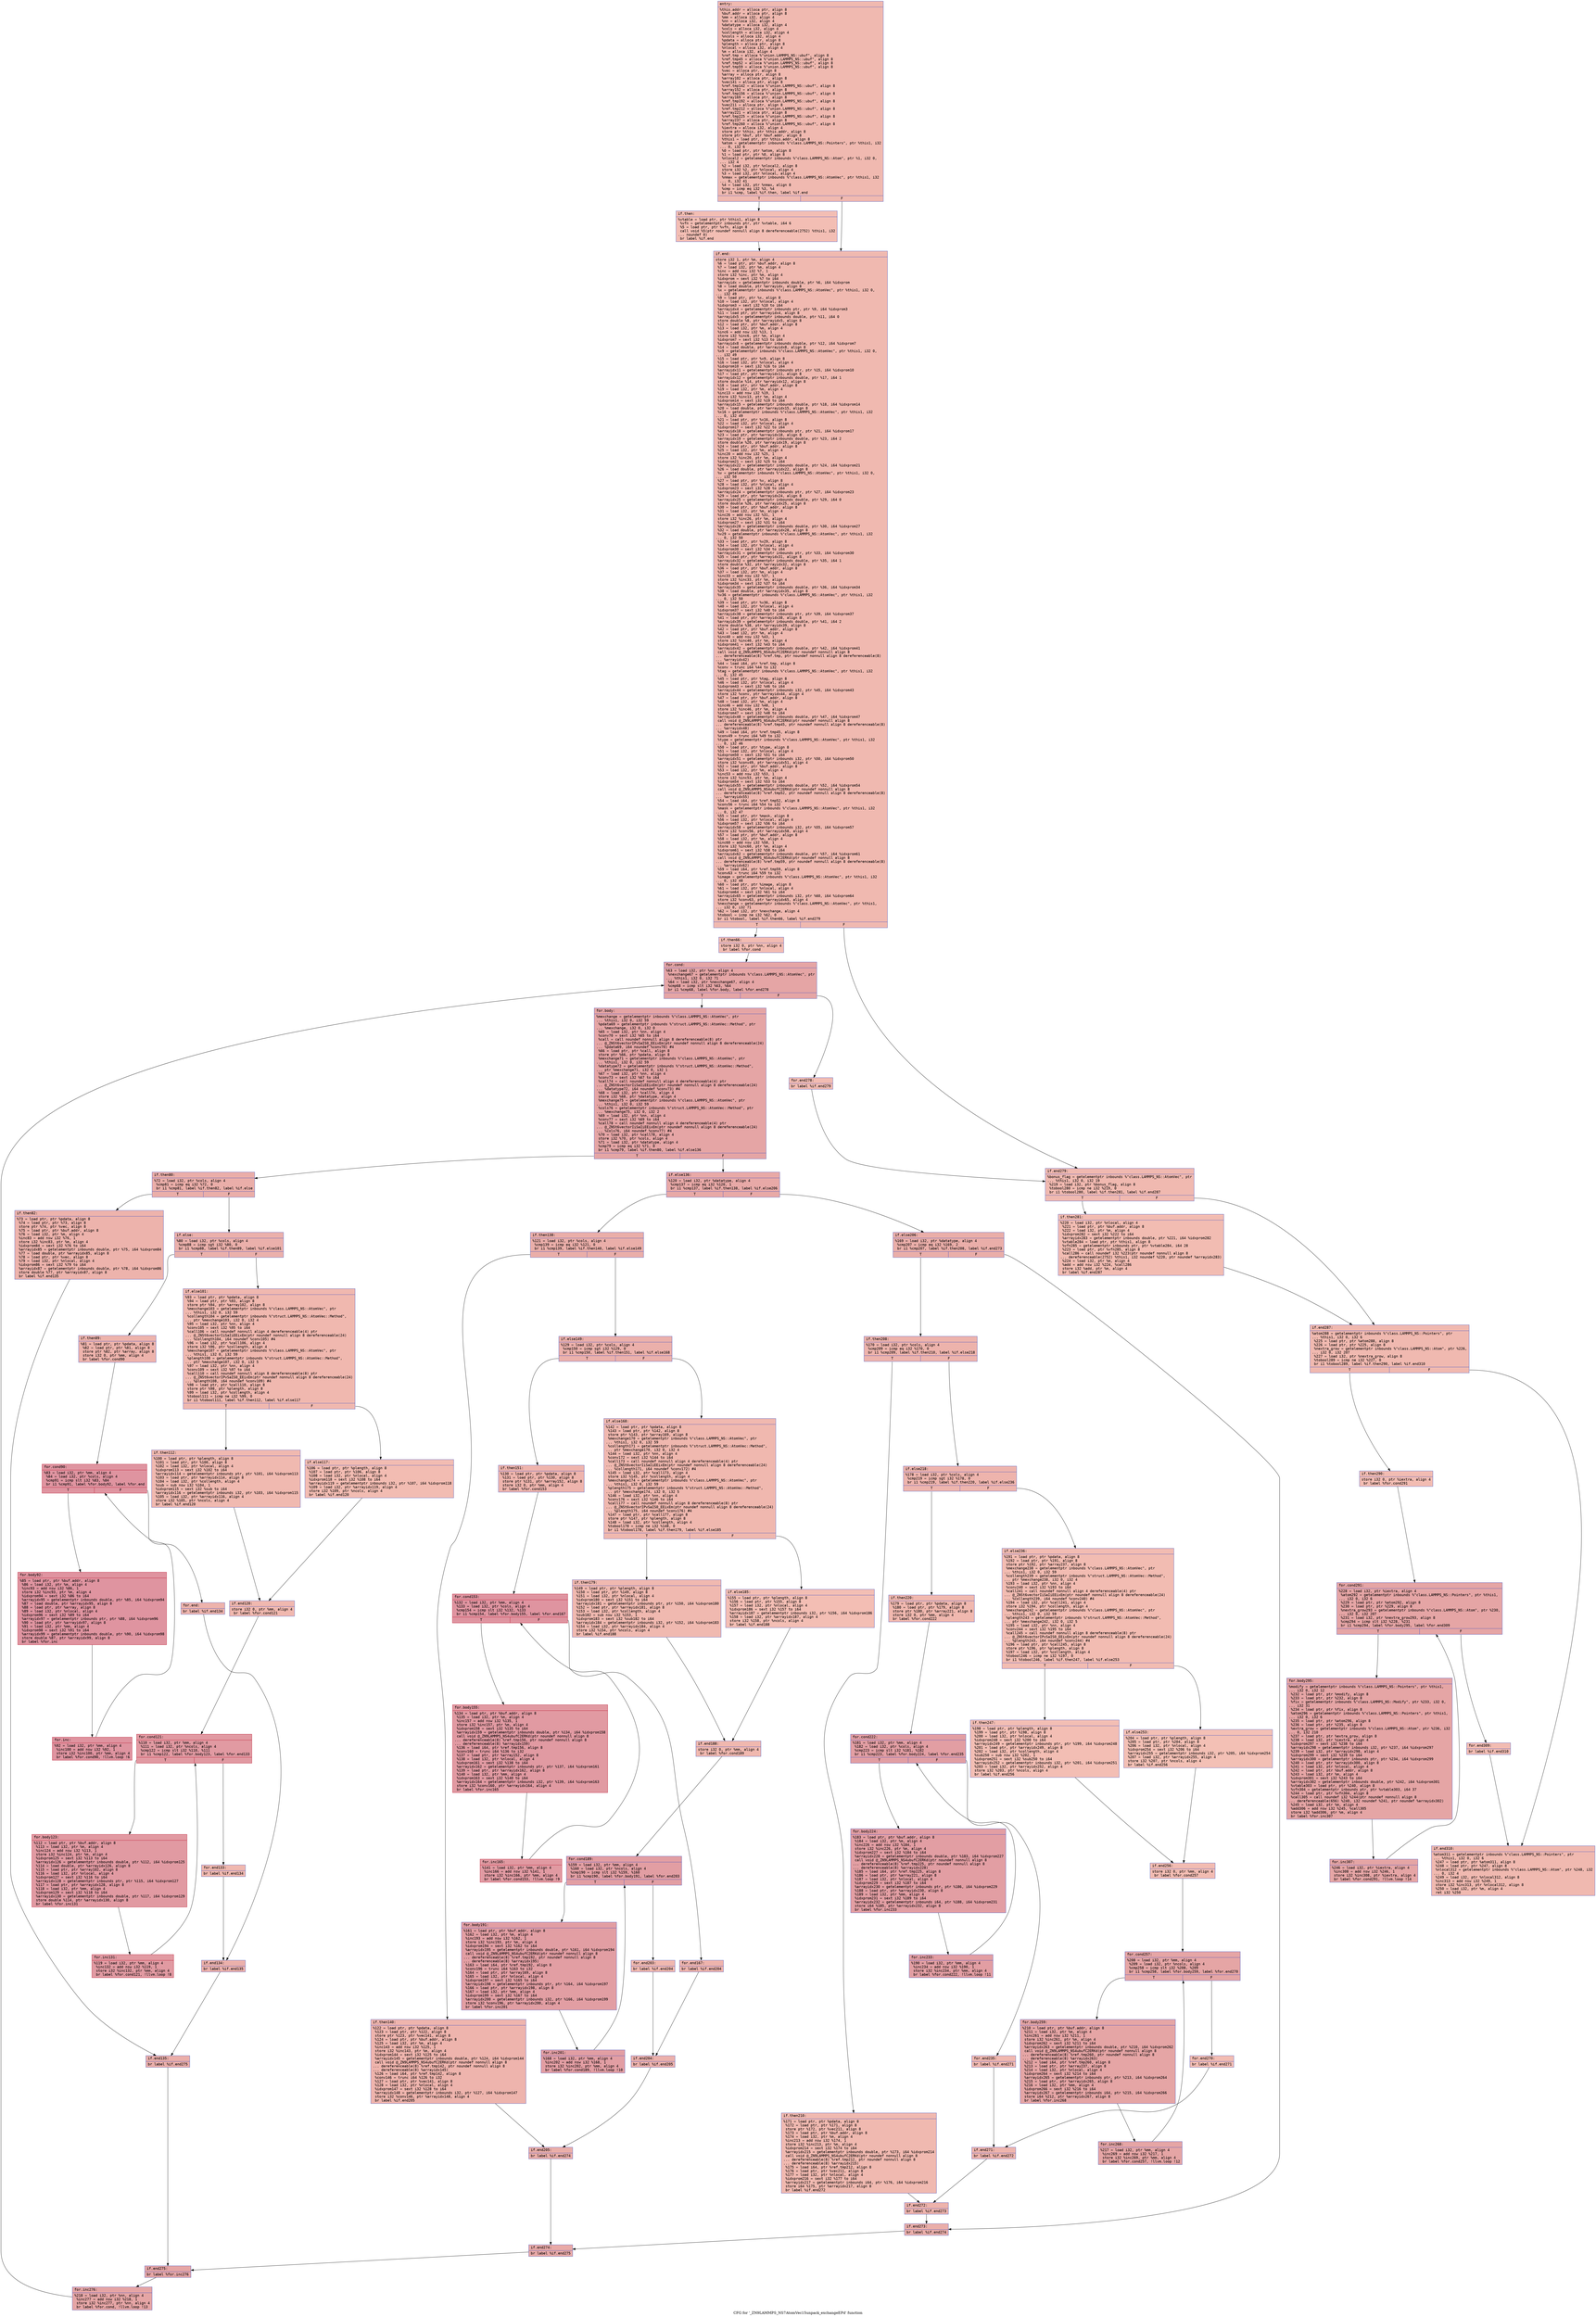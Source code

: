 digraph "CFG for '_ZN9LAMMPS_NS7AtomVec15unpack_exchangeEPd' function" {
	label="CFG for '_ZN9LAMMPS_NS7AtomVec15unpack_exchangeEPd' function";

	Node0x56285aa7c490 [shape=record,color="#3d50c3ff", style=filled, fillcolor="#de614d70" fontname="Courier",label="{entry:\l|  %this.addr = alloca ptr, align 8\l  %buf.addr = alloca ptr, align 8\l  %mm = alloca i32, align 4\l  %nn = alloca i32, align 4\l  %datatype = alloca i32, align 4\l  %cols = alloca i32, align 4\l  %collength = alloca i32, align 4\l  %ncols = alloca i32, align 4\l  %pdata = alloca ptr, align 8\l  %plength = alloca ptr, align 8\l  %nlocal = alloca i32, align 4\l  %m = alloca i32, align 4\l  %ref.tmp = alloca %\"union.LAMMPS_NS::ubuf\", align 8\l  %ref.tmp45 = alloca %\"union.LAMMPS_NS::ubuf\", align 8\l  %ref.tmp52 = alloca %\"union.LAMMPS_NS::ubuf\", align 8\l  %ref.tmp59 = alloca %\"union.LAMMPS_NS::ubuf\", align 8\l  %vec = alloca ptr, align 8\l  %array = alloca ptr, align 8\l  %array102 = alloca ptr, align 8\l  %vec141 = alloca ptr, align 8\l  %ref.tmp142 = alloca %\"union.LAMMPS_NS::ubuf\", align 8\l  %array152 = alloca ptr, align 8\l  %ref.tmp156 = alloca %\"union.LAMMPS_NS::ubuf\", align 8\l  %array169 = alloca ptr, align 8\l  %ref.tmp192 = alloca %\"union.LAMMPS_NS::ubuf\", align 8\l  %vec211 = alloca ptr, align 8\l  %ref.tmp212 = alloca %\"union.LAMMPS_NS::ubuf\", align 8\l  %array221 = alloca ptr, align 8\l  %ref.tmp225 = alloca %\"union.LAMMPS_NS::ubuf\", align 8\l  %array237 = alloca ptr, align 8\l  %ref.tmp260 = alloca %\"union.LAMMPS_NS::ubuf\", align 8\l  %iextra = alloca i32, align 4\l  store ptr %this, ptr %this.addr, align 8\l  store ptr %buf, ptr %buf.addr, align 8\l  %this1 = load ptr, ptr %this.addr, align 8\l  %atom = getelementptr inbounds %\"class.LAMMPS_NS::Pointers\", ptr %this1, i32\l... 0, i32 6\l  %0 = load ptr, ptr %atom, align 8\l  %1 = load ptr, ptr %0, align 8\l  %nlocal2 = getelementptr inbounds %\"class.LAMMPS_NS::Atom\", ptr %1, i32 0,\l... i32 4\l  %2 = load i32, ptr %nlocal2, align 8\l  store i32 %2, ptr %nlocal, align 4\l  %3 = load i32, ptr %nlocal, align 4\l  %nmax = getelementptr inbounds %\"class.LAMMPS_NS::AtomVec\", ptr %this1, i32\l... 0, i32 41\l  %4 = load i32, ptr %nmax, align 8\l  %cmp = icmp eq i32 %3, %4\l  br i1 %cmp, label %if.then, label %if.end\l|{<s0>T|<s1>F}}"];
	Node0x56285aa7c490:s0 -> Node0x56285aa83230[tooltip="entry -> if.then\nProbability 50.00%" ];
	Node0x56285aa7c490:s1 -> Node0x56285aa83280[tooltip="entry -> if.end\nProbability 50.00%" ];
	Node0x56285aa83230 [shape=record,color="#3d50c3ff", style=filled, fillcolor="#e36c5570" fontname="Courier",label="{if.then:\l|  %vtable = load ptr, ptr %this1, align 8\l  %vfn = getelementptr inbounds ptr, ptr %vtable, i64 6\l  %5 = load ptr, ptr %vfn, align 8\l  call void %5(ptr noundef nonnull align 8 dereferenceable(2752) %this1, i32\l... noundef 0)\l  br label %if.end\l}"];
	Node0x56285aa83230 -> Node0x56285aa83280[tooltip="if.then -> if.end\nProbability 100.00%" ];
	Node0x56285aa83280 [shape=record,color="#3d50c3ff", style=filled, fillcolor="#de614d70" fontname="Courier",label="{if.end:\l|  store i32 1, ptr %m, align 4\l  %6 = load ptr, ptr %buf.addr, align 8\l  %7 = load i32, ptr %m, align 4\l  %inc = add nsw i32 %7, 1\l  store i32 %inc, ptr %m, align 4\l  %idxprom = sext i32 %7 to i64\l  %arrayidx = getelementptr inbounds double, ptr %6, i64 %idxprom\l  %8 = load double, ptr %arrayidx, align 8\l  %x = getelementptr inbounds %\"class.LAMMPS_NS::AtomVec\", ptr %this1, i32 0,\l... i32 49\l  %9 = load ptr, ptr %x, align 8\l  %10 = load i32, ptr %nlocal, align 4\l  %idxprom3 = sext i32 %10 to i64\l  %arrayidx4 = getelementptr inbounds ptr, ptr %9, i64 %idxprom3\l  %11 = load ptr, ptr %arrayidx4, align 8\l  %arrayidx5 = getelementptr inbounds double, ptr %11, i64 0\l  store double %8, ptr %arrayidx5, align 8\l  %12 = load ptr, ptr %buf.addr, align 8\l  %13 = load i32, ptr %m, align 4\l  %inc6 = add nsw i32 %13, 1\l  store i32 %inc6, ptr %m, align 4\l  %idxprom7 = sext i32 %13 to i64\l  %arrayidx8 = getelementptr inbounds double, ptr %12, i64 %idxprom7\l  %14 = load double, ptr %arrayidx8, align 8\l  %x9 = getelementptr inbounds %\"class.LAMMPS_NS::AtomVec\", ptr %this1, i32 0,\l... i32 49\l  %15 = load ptr, ptr %x9, align 8\l  %16 = load i32, ptr %nlocal, align 4\l  %idxprom10 = sext i32 %16 to i64\l  %arrayidx11 = getelementptr inbounds ptr, ptr %15, i64 %idxprom10\l  %17 = load ptr, ptr %arrayidx11, align 8\l  %arrayidx12 = getelementptr inbounds double, ptr %17, i64 1\l  store double %14, ptr %arrayidx12, align 8\l  %18 = load ptr, ptr %buf.addr, align 8\l  %19 = load i32, ptr %m, align 4\l  %inc13 = add nsw i32 %19, 1\l  store i32 %inc13, ptr %m, align 4\l  %idxprom14 = sext i32 %19 to i64\l  %arrayidx15 = getelementptr inbounds double, ptr %18, i64 %idxprom14\l  %20 = load double, ptr %arrayidx15, align 8\l  %x16 = getelementptr inbounds %\"class.LAMMPS_NS::AtomVec\", ptr %this1, i32\l... 0, i32 49\l  %21 = load ptr, ptr %x16, align 8\l  %22 = load i32, ptr %nlocal, align 4\l  %idxprom17 = sext i32 %22 to i64\l  %arrayidx18 = getelementptr inbounds ptr, ptr %21, i64 %idxprom17\l  %23 = load ptr, ptr %arrayidx18, align 8\l  %arrayidx19 = getelementptr inbounds double, ptr %23, i64 2\l  store double %20, ptr %arrayidx19, align 8\l  %24 = load ptr, ptr %buf.addr, align 8\l  %25 = load i32, ptr %m, align 4\l  %inc20 = add nsw i32 %25, 1\l  store i32 %inc20, ptr %m, align 4\l  %idxprom21 = sext i32 %25 to i64\l  %arrayidx22 = getelementptr inbounds double, ptr %24, i64 %idxprom21\l  %26 = load double, ptr %arrayidx22, align 8\l  %v = getelementptr inbounds %\"class.LAMMPS_NS::AtomVec\", ptr %this1, i32 0,\l... i32 50\l  %27 = load ptr, ptr %v, align 8\l  %28 = load i32, ptr %nlocal, align 4\l  %idxprom23 = sext i32 %28 to i64\l  %arrayidx24 = getelementptr inbounds ptr, ptr %27, i64 %idxprom23\l  %29 = load ptr, ptr %arrayidx24, align 8\l  %arrayidx25 = getelementptr inbounds double, ptr %29, i64 0\l  store double %26, ptr %arrayidx25, align 8\l  %30 = load ptr, ptr %buf.addr, align 8\l  %31 = load i32, ptr %m, align 4\l  %inc26 = add nsw i32 %31, 1\l  store i32 %inc26, ptr %m, align 4\l  %idxprom27 = sext i32 %31 to i64\l  %arrayidx28 = getelementptr inbounds double, ptr %30, i64 %idxprom27\l  %32 = load double, ptr %arrayidx28, align 8\l  %v29 = getelementptr inbounds %\"class.LAMMPS_NS::AtomVec\", ptr %this1, i32\l... 0, i32 50\l  %33 = load ptr, ptr %v29, align 8\l  %34 = load i32, ptr %nlocal, align 4\l  %idxprom30 = sext i32 %34 to i64\l  %arrayidx31 = getelementptr inbounds ptr, ptr %33, i64 %idxprom30\l  %35 = load ptr, ptr %arrayidx31, align 8\l  %arrayidx32 = getelementptr inbounds double, ptr %35, i64 1\l  store double %32, ptr %arrayidx32, align 8\l  %36 = load ptr, ptr %buf.addr, align 8\l  %37 = load i32, ptr %m, align 4\l  %inc33 = add nsw i32 %37, 1\l  store i32 %inc33, ptr %m, align 4\l  %idxprom34 = sext i32 %37 to i64\l  %arrayidx35 = getelementptr inbounds double, ptr %36, i64 %idxprom34\l  %38 = load double, ptr %arrayidx35, align 8\l  %v36 = getelementptr inbounds %\"class.LAMMPS_NS::AtomVec\", ptr %this1, i32\l... 0, i32 50\l  %39 = load ptr, ptr %v36, align 8\l  %40 = load i32, ptr %nlocal, align 4\l  %idxprom37 = sext i32 %40 to i64\l  %arrayidx38 = getelementptr inbounds ptr, ptr %39, i64 %idxprom37\l  %41 = load ptr, ptr %arrayidx38, align 8\l  %arrayidx39 = getelementptr inbounds double, ptr %41, i64 2\l  store double %38, ptr %arrayidx39, align 8\l  %42 = load ptr, ptr %buf.addr, align 8\l  %43 = load i32, ptr %m, align 4\l  %inc40 = add nsw i32 %43, 1\l  store i32 %inc40, ptr %m, align 4\l  %idxprom41 = sext i32 %43 to i64\l  %arrayidx42 = getelementptr inbounds double, ptr %42, i64 %idxprom41\l  call void @_ZN9LAMMPS_NS4ubufC2ERKd(ptr noundef nonnull align 8\l... dereferenceable(8) %ref.tmp, ptr noundef nonnull align 8 dereferenceable(8)\l... %arrayidx42)\l  %44 = load i64, ptr %ref.tmp, align 8\l  %conv = trunc i64 %44 to i32\l  %tag = getelementptr inbounds %\"class.LAMMPS_NS::AtomVec\", ptr %this1, i32\l... 0, i32 45\l  %45 = load ptr, ptr %tag, align 8\l  %46 = load i32, ptr %nlocal, align 4\l  %idxprom43 = sext i32 %46 to i64\l  %arrayidx44 = getelementptr inbounds i32, ptr %45, i64 %idxprom43\l  store i32 %conv, ptr %arrayidx44, align 4\l  %47 = load ptr, ptr %buf.addr, align 8\l  %48 = load i32, ptr %m, align 4\l  %inc46 = add nsw i32 %48, 1\l  store i32 %inc46, ptr %m, align 4\l  %idxprom47 = sext i32 %48 to i64\l  %arrayidx48 = getelementptr inbounds double, ptr %47, i64 %idxprom47\l  call void @_ZN9LAMMPS_NS4ubufC2ERKd(ptr noundef nonnull align 8\l... dereferenceable(8) %ref.tmp45, ptr noundef nonnull align 8 dereferenceable(8)\l... %arrayidx48)\l  %49 = load i64, ptr %ref.tmp45, align 8\l  %conv49 = trunc i64 %49 to i32\l  %type = getelementptr inbounds %\"class.LAMMPS_NS::AtomVec\", ptr %this1, i32\l... 0, i32 46\l  %50 = load ptr, ptr %type, align 8\l  %51 = load i32, ptr %nlocal, align 4\l  %idxprom50 = sext i32 %51 to i64\l  %arrayidx51 = getelementptr inbounds i32, ptr %50, i64 %idxprom50\l  store i32 %conv49, ptr %arrayidx51, align 4\l  %52 = load ptr, ptr %buf.addr, align 8\l  %53 = load i32, ptr %m, align 4\l  %inc53 = add nsw i32 %53, 1\l  store i32 %inc53, ptr %m, align 4\l  %idxprom54 = sext i32 %53 to i64\l  %arrayidx55 = getelementptr inbounds double, ptr %52, i64 %idxprom54\l  call void @_ZN9LAMMPS_NS4ubufC2ERKd(ptr noundef nonnull align 8\l... dereferenceable(8) %ref.tmp52, ptr noundef nonnull align 8 dereferenceable(8)\l... %arrayidx55)\l  %54 = load i64, ptr %ref.tmp52, align 8\l  %conv56 = trunc i64 %54 to i32\l  %mask = getelementptr inbounds %\"class.LAMMPS_NS::AtomVec\", ptr %this1, i32\l... 0, i32 47\l  %55 = load ptr, ptr %mask, align 8\l  %56 = load i32, ptr %nlocal, align 4\l  %idxprom57 = sext i32 %56 to i64\l  %arrayidx58 = getelementptr inbounds i32, ptr %55, i64 %idxprom57\l  store i32 %conv56, ptr %arrayidx58, align 4\l  %57 = load ptr, ptr %buf.addr, align 8\l  %58 = load i32, ptr %m, align 4\l  %inc60 = add nsw i32 %58, 1\l  store i32 %inc60, ptr %m, align 4\l  %idxprom61 = sext i32 %58 to i64\l  %arrayidx62 = getelementptr inbounds double, ptr %57, i64 %idxprom61\l  call void @_ZN9LAMMPS_NS4ubufC2ERKd(ptr noundef nonnull align 8\l... dereferenceable(8) %ref.tmp59, ptr noundef nonnull align 8 dereferenceable(8)\l... %arrayidx62)\l  %59 = load i64, ptr %ref.tmp59, align 8\l  %conv63 = trunc i64 %59 to i32\l  %image = getelementptr inbounds %\"class.LAMMPS_NS::AtomVec\", ptr %this1, i32\l... 0, i32 48\l  %60 = load ptr, ptr %image, align 8\l  %61 = load i32, ptr %nlocal, align 4\l  %idxprom64 = sext i32 %61 to i64\l  %arrayidx65 = getelementptr inbounds i32, ptr %60, i64 %idxprom64\l  store i32 %conv63, ptr %arrayidx65, align 4\l  %nexchange = getelementptr inbounds %\"class.LAMMPS_NS::AtomVec\", ptr %this1,\l... i32 0, i32 71\l  %62 = load i32, ptr %nexchange, align 4\l  %tobool = icmp ne i32 %62, 0\l  br i1 %tobool, label %if.then66, label %if.end279\l|{<s0>T|<s1>F}}"];
	Node0x56285aa83280:s0 -> Node0x56285aa8aac0[tooltip="if.end -> if.then66\nProbability 62.50%" ];
	Node0x56285aa83280:s1 -> Node0x56285aa8ab40[tooltip="if.end -> if.end279\nProbability 37.50%" ];
	Node0x56285aa8aac0 [shape=record,color="#3d50c3ff", style=filled, fillcolor="#e1675170" fontname="Courier",label="{if.then66:\l|  store i32 0, ptr %nn, align 4\l  br label %for.cond\l}"];
	Node0x56285aa8aac0 -> Node0x56285aa8ad10[tooltip="if.then66 -> for.cond\nProbability 100.00%" ];
	Node0x56285aa8ad10 [shape=record,color="#3d50c3ff", style=filled, fillcolor="#c5333470" fontname="Courier",label="{for.cond:\l|  %63 = load i32, ptr %nn, align 4\l  %nexchange67 = getelementptr inbounds %\"class.LAMMPS_NS::AtomVec\", ptr\l... %this1, i32 0, i32 71\l  %64 = load i32, ptr %nexchange67, align 4\l  %cmp68 = icmp slt i32 %63, %64\l  br i1 %cmp68, label %for.body, label %for.end278\l|{<s0>T|<s1>F}}"];
	Node0x56285aa8ad10:s0 -> Node0x56285aa8b0a0[tooltip="for.cond -> for.body\nProbability 96.88%" ];
	Node0x56285aa8ad10:s1 -> Node0x56285aa8b120[tooltip="for.cond -> for.end278\nProbability 3.12%" ];
	Node0x56285aa8b0a0 [shape=record,color="#3d50c3ff", style=filled, fillcolor="#c5333470" fontname="Courier",label="{for.body:\l|  %mexchange = getelementptr inbounds %\"class.LAMMPS_NS::AtomVec\", ptr\l... %this1, i32 0, i32 59\l  %pdata69 = getelementptr inbounds %\"struct.LAMMPS_NS::AtomVec::Method\", ptr\l... %mexchange, i32 0, i32 0\l  %65 = load i32, ptr %nn, align 4\l  %conv70 = sext i32 %65 to i64\l  %call = call noundef nonnull align 8 dereferenceable(8) ptr\l... @_ZNSt6vectorIPvSaIS0_EEixEm(ptr noundef nonnull align 8 dereferenceable(24)\l... %pdata69, i64 noundef %conv70) #4\l  %66 = load ptr, ptr %call, align 8\l  store ptr %66, ptr %pdata, align 8\l  %mexchange71 = getelementptr inbounds %\"class.LAMMPS_NS::AtomVec\", ptr\l... %this1, i32 0, i32 59\l  %datatype72 = getelementptr inbounds %\"struct.LAMMPS_NS::AtomVec::Method\",\l... ptr %mexchange71, i32 0, i32 1\l  %67 = load i32, ptr %nn, align 4\l  %conv73 = sext i32 %67 to i64\l  %call74 = call noundef nonnull align 4 dereferenceable(4) ptr\l... @_ZNSt6vectorIiSaIiEEixEm(ptr noundef nonnull align 8 dereferenceable(24)\l... %datatype72, i64 noundef %conv73) #4\l  %68 = load i32, ptr %call74, align 4\l  store i32 %68, ptr %datatype, align 4\l  %mexchange75 = getelementptr inbounds %\"class.LAMMPS_NS::AtomVec\", ptr\l... %this1, i32 0, i32 59\l  %cols76 = getelementptr inbounds %\"struct.LAMMPS_NS::AtomVec::Method\", ptr\l... %mexchange75, i32 0, i32 2\l  %69 = load i32, ptr %nn, align 4\l  %conv77 = sext i32 %69 to i64\l  %call78 = call noundef nonnull align 4 dereferenceable(4) ptr\l... @_ZNSt6vectorIiSaIiEEixEm(ptr noundef nonnull align 8 dereferenceable(24)\l... %cols76, i64 noundef %conv77) #4\l  %70 = load i32, ptr %call78, align 4\l  store i32 %70, ptr %cols, align 4\l  %71 = load i32, ptr %datatype, align 4\l  %cmp79 = icmp eq i32 %71, 0\l  br i1 %cmp79, label %if.then80, label %if.else136\l|{<s0>T|<s1>F}}"];
	Node0x56285aa8b0a0:s0 -> Node0x56285aa8c3e0[tooltip="for.body -> if.then80\nProbability 37.50%" ];
	Node0x56285aa8b0a0:s1 -> Node0x56285aa8c430[tooltip="for.body -> if.else136\nProbability 62.50%" ];
	Node0x56285aa8c3e0 [shape=record,color="#3d50c3ff", style=filled, fillcolor="#d0473d70" fontname="Courier",label="{if.then80:\l|  %72 = load i32, ptr %cols, align 4\l  %cmp81 = icmp eq i32 %72, 0\l  br i1 %cmp81, label %if.then82, label %if.else\l|{<s0>T|<s1>F}}"];
	Node0x56285aa8c3e0:s0 -> Node0x56285aa8c660[tooltip="if.then80 -> if.then82\nProbability 37.50%" ];
	Node0x56285aa8c3e0:s1 -> Node0x56285aa8c6e0[tooltip="if.then80 -> if.else\nProbability 62.50%" ];
	Node0x56285aa8c660 [shape=record,color="#3d50c3ff", style=filled, fillcolor="#d6524470" fontname="Courier",label="{if.then82:\l|  %73 = load ptr, ptr %pdata, align 8\l  %74 = load ptr, ptr %73, align 8\l  store ptr %74, ptr %vec, align 8\l  %75 = load ptr, ptr %buf.addr, align 8\l  %76 = load i32, ptr %m, align 4\l  %inc83 = add nsw i32 %76, 1\l  store i32 %inc83, ptr %m, align 4\l  %idxprom84 = sext i32 %76 to i64\l  %arrayidx85 = getelementptr inbounds double, ptr %75, i64 %idxprom84\l  %77 = load double, ptr %arrayidx85, align 8\l  %78 = load ptr, ptr %vec, align 8\l  %79 = load i32, ptr %nlocal, align 4\l  %idxprom86 = sext i32 %79 to i64\l  %arrayidx87 = getelementptr inbounds double, ptr %78, i64 %idxprom86\l  store double %77, ptr %arrayidx87, align 8\l  br label %if.end135\l}"];
	Node0x56285aa8c660 -> Node0x56285aa8d0f0[tooltip="if.then82 -> if.end135\nProbability 100.00%" ];
	Node0x56285aa8c6e0 [shape=record,color="#3d50c3ff", style=filled, fillcolor="#d24b4070" fontname="Courier",label="{if.else:\l|  %80 = load i32, ptr %cols, align 4\l  %cmp88 = icmp sgt i32 %80, 0\l  br i1 %cmp88, label %if.then89, label %if.else101\l|{<s0>T|<s1>F}}"];
	Node0x56285aa8c6e0:s0 -> Node0x56285aa8d310[tooltip="if.else -> if.then89\nProbability 62.50%" ];
	Node0x56285aa8c6e0:s1 -> Node0x56285aa8d390[tooltip="if.else -> if.else101\nProbability 37.50%" ];
	Node0x56285aa8d310 [shape=record,color="#3d50c3ff", style=filled, fillcolor="#d6524470" fontname="Courier",label="{if.then89:\l|  %81 = load ptr, ptr %pdata, align 8\l  %82 = load ptr, ptr %81, align 8\l  store ptr %82, ptr %array, align 8\l  store i32 0, ptr %mm, align 4\l  br label %for.cond90\l}"];
	Node0x56285aa8d310 -> Node0x56285aa8d700[tooltip="if.then89 -> for.cond90\nProbability 100.00%" ];
	Node0x56285aa8d700 [shape=record,color="#b70d28ff", style=filled, fillcolor="#b70d2870" fontname="Courier",label="{for.cond90:\l|  %83 = load i32, ptr %mm, align 4\l  %84 = load i32, ptr %cols, align 4\l  %cmp91 = icmp slt i32 %83, %84\l  br i1 %cmp91, label %for.body92, label %for.end\l|{<s0>T|<s1>F}}"];
	Node0x56285aa8d700:s0 -> Node0x56285aa8d9a0[tooltip="for.cond90 -> for.body92\nProbability 96.88%" ];
	Node0x56285aa8d700:s1 -> Node0x56285aa8da20[tooltip="for.cond90 -> for.end\nProbability 3.12%" ];
	Node0x56285aa8d9a0 [shape=record,color="#b70d28ff", style=filled, fillcolor="#b70d2870" fontname="Courier",label="{for.body92:\l|  %85 = load ptr, ptr %buf.addr, align 8\l  %86 = load i32, ptr %m, align 4\l  %inc93 = add nsw i32 %86, 1\l  store i32 %inc93, ptr %m, align 4\l  %idxprom94 = sext i32 %86 to i64\l  %arrayidx95 = getelementptr inbounds double, ptr %85, i64 %idxprom94\l  %87 = load double, ptr %arrayidx95, align 8\l  %88 = load ptr, ptr %array, align 8\l  %89 = load i32, ptr %nlocal, align 4\l  %idxprom96 = sext i32 %89 to i64\l  %arrayidx97 = getelementptr inbounds ptr, ptr %88, i64 %idxprom96\l  %90 = load ptr, ptr %arrayidx97, align 8\l  %91 = load i32, ptr %mm, align 4\l  %idxprom98 = sext i32 %91 to i64\l  %arrayidx99 = getelementptr inbounds double, ptr %90, i64 %idxprom98\l  store double %87, ptr %arrayidx99, align 8\l  br label %for.inc\l}"];
	Node0x56285aa8d9a0 -> Node0x56285aa8e560[tooltip="for.body92 -> for.inc\nProbability 100.00%" ];
	Node0x56285aa8e560 [shape=record,color="#b70d28ff", style=filled, fillcolor="#b70d2870" fontname="Courier",label="{for.inc:\l|  %92 = load i32, ptr %mm, align 4\l  %inc100 = add nsw i32 %92, 1\l  store i32 %inc100, ptr %mm, align 4\l  br label %for.cond90, !llvm.loop !6\l}"];
	Node0x56285aa8e560 -> Node0x56285aa8d700[tooltip="for.inc -> for.cond90\nProbability 100.00%" ];
	Node0x56285aa8da20 [shape=record,color="#3d50c3ff", style=filled, fillcolor="#d6524470" fontname="Courier",label="{for.end:\l|  br label %if.end134\l}"];
	Node0x56285aa8da20 -> Node0x56285aa8e950[tooltip="for.end -> if.end134\nProbability 100.00%" ];
	Node0x56285aa8d390 [shape=record,color="#3d50c3ff", style=filled, fillcolor="#dc5d4a70" fontname="Courier",label="{if.else101:\l|  %93 = load ptr, ptr %pdata, align 8\l  %94 = load ptr, ptr %93, align 8\l  store ptr %94, ptr %array102, align 8\l  %mexchange103 = getelementptr inbounds %\"class.LAMMPS_NS::AtomVec\", ptr\l... %this1, i32 0, i32 59\l  %collength104 = getelementptr inbounds %\"struct.LAMMPS_NS::AtomVec::Method\",\l... ptr %mexchange103, i32 0, i32 4\l  %95 = load i32, ptr %nn, align 4\l  %conv105 = sext i32 %95 to i64\l  %call106 = call noundef nonnull align 4 dereferenceable(4) ptr\l... @_ZNSt6vectorIiSaIiEEixEm(ptr noundef nonnull align 8 dereferenceable(24)\l... %collength104, i64 noundef %conv105) #4\l  %96 = load i32, ptr %call106, align 4\l  store i32 %96, ptr %collength, align 4\l  %mexchange107 = getelementptr inbounds %\"class.LAMMPS_NS::AtomVec\", ptr\l... %this1, i32 0, i32 59\l  %plength108 = getelementptr inbounds %\"struct.LAMMPS_NS::AtomVec::Method\",\l... ptr %mexchange107, i32 0, i32 5\l  %97 = load i32, ptr %nn, align 4\l  %conv109 = sext i32 %97 to i64\l  %call110 = call noundef nonnull align 8 dereferenceable(8) ptr\l... @_ZNSt6vectorIPvSaIS0_EEixEm(ptr noundef nonnull align 8 dereferenceable(24)\l... %plength108, i64 noundef %conv109) #4\l  %98 = load ptr, ptr %call110, align 8\l  store ptr %98, ptr %plength, align 8\l  %99 = load i32, ptr %collength, align 4\l  %tobool111 = icmp ne i32 %99, 0\l  br i1 %tobool111, label %if.then112, label %if.else117\l|{<s0>T|<s1>F}}"];
	Node0x56285aa8d390:s0 -> Node0x56285aa88560[tooltip="if.else101 -> if.then112\nProbability 62.50%" ];
	Node0x56285aa8d390:s1 -> Node0x56285aa90080[tooltip="if.else101 -> if.else117\nProbability 37.50%" ];
	Node0x56285aa88560 [shape=record,color="#3d50c3ff", style=filled, fillcolor="#de614d70" fontname="Courier",label="{if.then112:\l|  %100 = load ptr, ptr %plength, align 8\l  %101 = load ptr, ptr %100, align 8\l  %102 = load i32, ptr %nlocal, align 4\l  %idxprom113 = sext i32 %102 to i64\l  %arrayidx114 = getelementptr inbounds ptr, ptr %101, i64 %idxprom113\l  %103 = load ptr, ptr %arrayidx114, align 8\l  %104 = load i32, ptr %collength, align 4\l  %sub = sub nsw i32 %104, 1\l  %idxprom115 = sext i32 %sub to i64\l  %arrayidx116 = getelementptr inbounds i32, ptr %103, i64 %idxprom115\l  %105 = load i32, ptr %arrayidx116, align 4\l  store i32 %105, ptr %ncols, align 4\l  br label %if.end120\l}"];
	Node0x56285aa88560 -> Node0x56285aa908c0[tooltip="if.then112 -> if.end120\nProbability 100.00%" ];
	Node0x56285aa90080 [shape=record,color="#3d50c3ff", style=filled, fillcolor="#e1675170" fontname="Courier",label="{if.else117:\l|  %106 = load ptr, ptr %plength, align 8\l  %107 = load ptr, ptr %106, align 8\l  %108 = load i32, ptr %nlocal, align 4\l  %idxprom118 = sext i32 %108 to i64\l  %arrayidx119 = getelementptr inbounds i32, ptr %107, i64 %idxprom118\l  %109 = load i32, ptr %arrayidx119, align 4\l  store i32 %109, ptr %ncols, align 4\l  br label %if.end120\l}"];
	Node0x56285aa90080 -> Node0x56285aa908c0[tooltip="if.else117 -> if.end120\nProbability 100.00%" ];
	Node0x56285aa908c0 [shape=record,color="#3d50c3ff", style=filled, fillcolor="#dc5d4a70" fontname="Courier",label="{if.end120:\l|  store i32 0, ptr %mm, align 4\l  br label %for.cond121\l}"];
	Node0x56285aa908c0 -> Node0x56285aa90ed0[tooltip="if.end120 -> for.cond121\nProbability 100.00%" ];
	Node0x56285aa90ed0 [shape=record,color="#b70d28ff", style=filled, fillcolor="#bb1b2c70" fontname="Courier",label="{for.cond121:\l|  %110 = load i32, ptr %mm, align 4\l  %111 = load i32, ptr %ncols, align 4\l  %cmp122 = icmp slt i32 %110, %111\l  br i1 %cmp122, label %for.body123, label %for.end133\l|{<s0>T|<s1>F}}"];
	Node0x56285aa90ed0:s0 -> Node0x56285aa91170[tooltip="for.cond121 -> for.body123\nProbability 96.88%" ];
	Node0x56285aa90ed0:s1 -> Node0x56285aa911f0[tooltip="for.cond121 -> for.end133\nProbability 3.12%" ];
	Node0x56285aa91170 [shape=record,color="#b70d28ff", style=filled, fillcolor="#bb1b2c70" fontname="Courier",label="{for.body123:\l|  %112 = load ptr, ptr %buf.addr, align 8\l  %113 = load i32, ptr %m, align 4\l  %inc124 = add nsw i32 %113, 1\l  store i32 %inc124, ptr %m, align 4\l  %idxprom125 = sext i32 %113 to i64\l  %arrayidx126 = getelementptr inbounds double, ptr %112, i64 %idxprom125\l  %114 = load double, ptr %arrayidx126, align 8\l  %115 = load ptr, ptr %array102, align 8\l  %116 = load i32, ptr %nlocal, align 4\l  %idxprom127 = sext i32 %116 to i64\l  %arrayidx128 = getelementptr inbounds ptr, ptr %115, i64 %idxprom127\l  %117 = load ptr, ptr %arrayidx128, align 8\l  %118 = load i32, ptr %mm, align 4\l  %idxprom129 = sext i32 %118 to i64\l  %arrayidx130 = getelementptr inbounds double, ptr %117, i64 %idxprom129\l  store double %114, ptr %arrayidx130, align 8\l  br label %for.inc131\l}"];
	Node0x56285aa91170 -> Node0x56285aa88d00[tooltip="for.body123 -> for.inc131\nProbability 100.00%" ];
	Node0x56285aa88d00 [shape=record,color="#b70d28ff", style=filled, fillcolor="#bb1b2c70" fontname="Courier",label="{for.inc131:\l|  %119 = load i32, ptr %mm, align 4\l  %inc132 = add nsw i32 %119, 1\l  store i32 %inc132, ptr %mm, align 4\l  br label %for.cond121, !llvm.loop !8\l}"];
	Node0x56285aa88d00 -> Node0x56285aa90ed0[tooltip="for.inc131 -> for.cond121\nProbability 100.00%" ];
	Node0x56285aa911f0 [shape=record,color="#3d50c3ff", style=filled, fillcolor="#dc5d4a70" fontname="Courier",label="{for.end133:\l|  br label %if.end134\l}"];
	Node0x56285aa911f0 -> Node0x56285aa8e950[tooltip="for.end133 -> if.end134\nProbability 100.00%" ];
	Node0x56285aa8e950 [shape=record,color="#3d50c3ff", style=filled, fillcolor="#d24b4070" fontname="Courier",label="{if.end134:\l|  br label %if.end135\l}"];
	Node0x56285aa8e950 -> Node0x56285aa8d0f0[tooltip="if.end134 -> if.end135\nProbability 100.00%" ];
	Node0x56285aa8d0f0 [shape=record,color="#3d50c3ff", style=filled, fillcolor="#d0473d70" fontname="Courier",label="{if.end135:\l|  br label %if.end275\l}"];
	Node0x56285aa8d0f0 -> Node0x56285aa89260[tooltip="if.end135 -> if.end275\nProbability 100.00%" ];
	Node0x56285aa8c430 [shape=record,color="#3d50c3ff", style=filled, fillcolor="#ca3b3770" fontname="Courier",label="{if.else136:\l|  %120 = load i32, ptr %datatype, align 4\l  %cmp137 = icmp eq i32 %120, 1\l  br i1 %cmp137, label %if.then138, label %if.else206\l|{<s0>T|<s1>F}}"];
	Node0x56285aa8c430:s0 -> Node0x56285aa89480[tooltip="if.else136 -> if.then138\nProbability 50.00%" ];
	Node0x56285aa8c430:s1 -> Node0x56285aa89500[tooltip="if.else136 -> if.else206\nProbability 50.00%" ];
	Node0x56285aa89480 [shape=record,color="#3d50c3ff", style=filled, fillcolor="#d0473d70" fontname="Courier",label="{if.then138:\l|  %121 = load i32, ptr %cols, align 4\l  %cmp139 = icmp eq i32 %121, 0\l  br i1 %cmp139, label %if.then140, label %if.else149\l|{<s0>T|<s1>F}}"];
	Node0x56285aa89480:s0 -> Node0x56285aa89760[tooltip="if.then138 -> if.then140\nProbability 37.50%" ];
	Node0x56285aa89480:s1 -> Node0x56285aa933c0[tooltip="if.then138 -> if.else149\nProbability 62.50%" ];
	Node0x56285aa89760 [shape=record,color="#3d50c3ff", style=filled, fillcolor="#d8564670" fontname="Courier",label="{if.then140:\l|  %122 = load ptr, ptr %pdata, align 8\l  %123 = load ptr, ptr %122, align 8\l  store ptr %123, ptr %vec141, align 8\l  %124 = load ptr, ptr %buf.addr, align 8\l  %125 = load i32, ptr %m, align 4\l  %inc143 = add nsw i32 %125, 1\l  store i32 %inc143, ptr %m, align 4\l  %idxprom144 = sext i32 %125 to i64\l  %arrayidx145 = getelementptr inbounds double, ptr %124, i64 %idxprom144\l  call void @_ZN9LAMMPS_NS4ubufC2ERKd(ptr noundef nonnull align 8\l... dereferenceable(8) %ref.tmp142, ptr noundef nonnull align 8\l... dereferenceable(8) %arrayidx145)\l  %126 = load i64, ptr %ref.tmp142, align 8\l  %conv146 = trunc i64 %126 to i32\l  %127 = load ptr, ptr %vec141, align 8\l  %128 = load i32, ptr %nlocal, align 4\l  %idxprom147 = sext i32 %128 to i64\l  %arrayidx148 = getelementptr inbounds i32, ptr %127, i64 %idxprom147\l  store i32 %conv146, ptr %arrayidx148, align 4\l  br label %if.end205\l}"];
	Node0x56285aa89760 -> Node0x56285aa93fa0[tooltip="if.then140 -> if.end205\nProbability 100.00%" ];
	Node0x56285aa933c0 [shape=record,color="#3d50c3ff", style=filled, fillcolor="#d24b4070" fontname="Courier",label="{if.else149:\l|  %129 = load i32, ptr %cols, align 4\l  %cmp150 = icmp sgt i32 %129, 0\l  br i1 %cmp150, label %if.then151, label %if.else168\l|{<s0>T|<s1>F}}"];
	Node0x56285aa933c0:s0 -> Node0x56285aa941a0[tooltip="if.else149 -> if.then151\nProbability 62.50%" ];
	Node0x56285aa933c0:s1 -> Node0x56285aa94220[tooltip="if.else149 -> if.else168\nProbability 37.50%" ];
	Node0x56285aa941a0 [shape=record,color="#3d50c3ff", style=filled, fillcolor="#d8564670" fontname="Courier",label="{if.then151:\l|  %130 = load ptr, ptr %pdata, align 8\l  %131 = load ptr, ptr %130, align 8\l  store ptr %131, ptr %array152, align 8\l  store i32 0, ptr %mm, align 4\l  br label %for.cond153\l}"];
	Node0x56285aa941a0 -> Node0x56285aa94590[tooltip="if.then151 -> for.cond153\nProbability 100.00%" ];
	Node0x56285aa94590 [shape=record,color="#b70d28ff", style=filled, fillcolor="#b70d2870" fontname="Courier",label="{for.cond153:\l|  %132 = load i32, ptr %mm, align 4\l  %133 = load i32, ptr %cols, align 4\l  %cmp154 = icmp slt i32 %132, %133\l  br i1 %cmp154, label %for.body155, label %for.end167\l|{<s0>T|<s1>F}}"];
	Node0x56285aa94590:s0 -> Node0x56285aa94830[tooltip="for.cond153 -> for.body155\nProbability 96.88%" ];
	Node0x56285aa94590:s1 -> Node0x56285aa948b0[tooltip="for.cond153 -> for.end167\nProbability 3.12%" ];
	Node0x56285aa94830 [shape=record,color="#b70d28ff", style=filled, fillcolor="#bb1b2c70" fontname="Courier",label="{for.body155:\l|  %134 = load ptr, ptr %buf.addr, align 8\l  %135 = load i32, ptr %m, align 4\l  %inc157 = add nsw i32 %135, 1\l  store i32 %inc157, ptr %m, align 4\l  %idxprom158 = sext i32 %135 to i64\l  %arrayidx159 = getelementptr inbounds double, ptr %134, i64 %idxprom158\l  call void @_ZN9LAMMPS_NS4ubufC2ERKd(ptr noundef nonnull align 8\l... dereferenceable(8) %ref.tmp156, ptr noundef nonnull align 8\l... dereferenceable(8) %arrayidx159)\l  %136 = load i64, ptr %ref.tmp156, align 8\l  %conv160 = trunc i64 %136 to i32\l  %137 = load ptr, ptr %array152, align 8\l  %138 = load i32, ptr %nlocal, align 4\l  %idxprom161 = sext i32 %138 to i64\l  %arrayidx162 = getelementptr inbounds ptr, ptr %137, i64 %idxprom161\l  %139 = load ptr, ptr %arrayidx162, align 8\l  %140 = load i32, ptr %mm, align 4\l  %idxprom163 = sext i32 %140 to i64\l  %arrayidx164 = getelementptr inbounds i32, ptr %139, i64 %idxprom163\l  store i32 %conv160, ptr %arrayidx164, align 4\l  br label %for.inc165\l}"];
	Node0x56285aa94830 -> Node0x56285aa955c0[tooltip="for.body155 -> for.inc165\nProbability 100.00%" ];
	Node0x56285aa955c0 [shape=record,color="#b70d28ff", style=filled, fillcolor="#bb1b2c70" fontname="Courier",label="{for.inc165:\l|  %141 = load i32, ptr %mm, align 4\l  %inc166 = add nsw i32 %141, 1\l  store i32 %inc166, ptr %mm, align 4\l  br label %for.cond153, !llvm.loop !9\l}"];
	Node0x56285aa955c0 -> Node0x56285aa94590[tooltip="for.inc165 -> for.cond153\nProbability 100.00%" ];
	Node0x56285aa948b0 [shape=record,color="#3d50c3ff", style=filled, fillcolor="#d8564670" fontname="Courier",label="{for.end167:\l|  br label %if.end204\l}"];
	Node0x56285aa948b0 -> Node0x56285aa95a20[tooltip="for.end167 -> if.end204\nProbability 100.00%" ];
	Node0x56285aa94220 [shape=record,color="#3d50c3ff", style=filled, fillcolor="#dc5d4a70" fontname="Courier",label="{if.else168:\l|  %142 = load ptr, ptr %pdata, align 8\l  %143 = load ptr, ptr %142, align 8\l  store ptr %143, ptr %array169, align 8\l  %mexchange170 = getelementptr inbounds %\"class.LAMMPS_NS::AtomVec\", ptr\l... %this1, i32 0, i32 59\l  %collength171 = getelementptr inbounds %\"struct.LAMMPS_NS::AtomVec::Method\",\l... ptr %mexchange170, i32 0, i32 4\l  %144 = load i32, ptr %nn, align 4\l  %conv172 = sext i32 %144 to i64\l  %call173 = call noundef nonnull align 4 dereferenceable(4) ptr\l... @_ZNSt6vectorIiSaIiEEixEm(ptr noundef nonnull align 8 dereferenceable(24)\l... %collength171, i64 noundef %conv172) #4\l  %145 = load i32, ptr %call173, align 4\l  store i32 %145, ptr %collength, align 4\l  %mexchange174 = getelementptr inbounds %\"class.LAMMPS_NS::AtomVec\", ptr\l... %this1, i32 0, i32 59\l  %plength175 = getelementptr inbounds %\"struct.LAMMPS_NS::AtomVec::Method\",\l... ptr %mexchange174, i32 0, i32 5\l  %146 = load i32, ptr %nn, align 4\l  %conv176 = sext i32 %146 to i64\l  %call177 = call noundef nonnull align 8 dereferenceable(8) ptr\l... @_ZNSt6vectorIPvSaIS0_EEixEm(ptr noundef nonnull align 8 dereferenceable(24)\l... %plength175, i64 noundef %conv176) #4\l  %147 = load ptr, ptr %call177, align 8\l  store ptr %147, ptr %plength, align 8\l  %148 = load i32, ptr %collength, align 4\l  %tobool178 = icmp ne i32 %148, 0\l  br i1 %tobool178, label %if.then179, label %if.else185\l|{<s0>T|<s1>F}}"];
	Node0x56285aa94220:s0 -> Node0x56285aa96900[tooltip="if.else168 -> if.then179\nProbability 62.50%" ];
	Node0x56285aa94220:s1 -> Node0x56285aa96950[tooltip="if.else168 -> if.else185\nProbability 37.50%" ];
	Node0x56285aa96900 [shape=record,color="#3d50c3ff", style=filled, fillcolor="#de614d70" fontname="Courier",label="{if.then179:\l|  %149 = load ptr, ptr %plength, align 8\l  %150 = load ptr, ptr %149, align 8\l  %151 = load i32, ptr %nlocal, align 4\l  %idxprom180 = sext i32 %151 to i64\l  %arrayidx181 = getelementptr inbounds ptr, ptr %150, i64 %idxprom180\l  %152 = load ptr, ptr %arrayidx181, align 8\l  %153 = load i32, ptr %collength, align 4\l  %sub182 = sub nsw i32 %153, 1\l  %idxprom183 = sext i32 %sub182 to i64\l  %arrayidx184 = getelementptr inbounds i32, ptr %152, i64 %idxprom183\l  %154 = load i32, ptr %arrayidx184, align 4\l  store i32 %154, ptr %ncols, align 4\l  br label %if.end188\l}"];
	Node0x56285aa96900 -> Node0x56285aa97190[tooltip="if.then179 -> if.end188\nProbability 100.00%" ];
	Node0x56285aa96950 [shape=record,color="#3d50c3ff", style=filled, fillcolor="#e36c5570" fontname="Courier",label="{if.else185:\l|  %155 = load ptr, ptr %plength, align 8\l  %156 = load ptr, ptr %155, align 8\l  %157 = load i32, ptr %nlocal, align 4\l  %idxprom186 = sext i32 %157 to i64\l  %arrayidx187 = getelementptr inbounds i32, ptr %156, i64 %idxprom186\l  %158 = load i32, ptr %arrayidx187, align 4\l  store i32 %158, ptr %ncols, align 4\l  br label %if.end188\l}"];
	Node0x56285aa96950 -> Node0x56285aa97190[tooltip="if.else185 -> if.end188\nProbability 100.00%" ];
	Node0x56285aa97190 [shape=record,color="#3d50c3ff", style=filled, fillcolor="#dc5d4a70" fontname="Courier",label="{if.end188:\l|  store i32 0, ptr %mm, align 4\l  br label %for.cond189\l}"];
	Node0x56285aa97190 -> Node0x56285aa977a0[tooltip="if.end188 -> for.cond189\nProbability 100.00%" ];
	Node0x56285aa977a0 [shape=record,color="#3d50c3ff", style=filled, fillcolor="#be242e70" fontname="Courier",label="{for.cond189:\l|  %159 = load i32, ptr %mm, align 4\l  %160 = load i32, ptr %ncols, align 4\l  %cmp190 = icmp slt i32 %159, %160\l  br i1 %cmp190, label %for.body191, label %for.end203\l|{<s0>T|<s1>F}}"];
	Node0x56285aa977a0:s0 -> Node0x56285aa97a40[tooltip="for.cond189 -> for.body191\nProbability 96.88%" ];
	Node0x56285aa977a0:s1 -> Node0x56285aa97ac0[tooltip="for.cond189 -> for.end203\nProbability 3.12%" ];
	Node0x56285aa97a40 [shape=record,color="#3d50c3ff", style=filled, fillcolor="#be242e70" fontname="Courier",label="{for.body191:\l|  %161 = load ptr, ptr %buf.addr, align 8\l  %162 = load i32, ptr %m, align 4\l  %inc193 = add nsw i32 %162, 1\l  store i32 %inc193, ptr %m, align 4\l  %idxprom194 = sext i32 %162 to i64\l  %arrayidx195 = getelementptr inbounds double, ptr %161, i64 %idxprom194\l  call void @_ZN9LAMMPS_NS4ubufC2ERKd(ptr noundef nonnull align 8\l... dereferenceable(8) %ref.tmp192, ptr noundef nonnull align 8\l... dereferenceable(8) %arrayidx195)\l  %163 = load i64, ptr %ref.tmp192, align 8\l  %conv196 = trunc i64 %163 to i32\l  %164 = load ptr, ptr %array169, align 8\l  %165 = load i32, ptr %nlocal, align 4\l  %idxprom197 = sext i32 %165 to i64\l  %arrayidx198 = getelementptr inbounds ptr, ptr %164, i64 %idxprom197\l  %166 = load ptr, ptr %arrayidx198, align 8\l  %167 = load i32, ptr %mm, align 4\l  %idxprom199 = sext i32 %167 to i64\l  %arrayidx200 = getelementptr inbounds i32, ptr %166, i64 %idxprom199\l  store i32 %conv196, ptr %arrayidx200, align 4\l  br label %for.inc201\l}"];
	Node0x56285aa97a40 -> Node0x56285aa98770[tooltip="for.body191 -> for.inc201\nProbability 100.00%" ];
	Node0x56285aa98770 [shape=record,color="#3d50c3ff", style=filled, fillcolor="#be242e70" fontname="Courier",label="{for.inc201:\l|  %168 = load i32, ptr %mm, align 4\l  %inc202 = add nsw i32 %168, 1\l  store i32 %inc202, ptr %mm, align 4\l  br label %for.cond189, !llvm.loop !10\l}"];
	Node0x56285aa98770 -> Node0x56285aa977a0[tooltip="for.inc201 -> for.cond189\nProbability 100.00%" ];
	Node0x56285aa97ac0 [shape=record,color="#3d50c3ff", style=filled, fillcolor="#dc5d4a70" fontname="Courier",label="{for.end203:\l|  br label %if.end204\l}"];
	Node0x56285aa97ac0 -> Node0x56285aa95a20[tooltip="for.end203 -> if.end204\nProbability 100.00%" ];
	Node0x56285aa95a20 [shape=record,color="#3d50c3ff", style=filled, fillcolor="#d24b4070" fontname="Courier",label="{if.end204:\l|  br label %if.end205\l}"];
	Node0x56285aa95a20 -> Node0x56285aa93fa0[tooltip="if.end204 -> if.end205\nProbability 100.00%" ];
	Node0x56285aa93fa0 [shape=record,color="#3d50c3ff", style=filled, fillcolor="#d0473d70" fontname="Courier",label="{if.end205:\l|  br label %if.end274\l}"];
	Node0x56285aa93fa0 -> Node0x56285aa98cb0[tooltip="if.end205 -> if.end274\nProbability 100.00%" ];
	Node0x56285aa89500 [shape=record,color="#3d50c3ff", style=filled, fillcolor="#d0473d70" fontname="Courier",label="{if.else206:\l|  %169 = load i32, ptr %datatype, align 4\l  %cmp207 = icmp eq i32 %169, 2\l  br i1 %cmp207, label %if.then208, label %if.end273\l|{<s0>T|<s1>F}}"];
	Node0x56285aa89500:s0 -> Node0x56285aa98ed0[tooltip="if.else206 -> if.then208\nProbability 50.00%" ];
	Node0x56285aa89500:s1 -> Node0x56285aa98f50[tooltip="if.else206 -> if.end273\nProbability 50.00%" ];
	Node0x56285aa98ed0 [shape=record,color="#3d50c3ff", style=filled, fillcolor="#d6524470" fontname="Courier",label="{if.then208:\l|  %170 = load i32, ptr %cols, align 4\l  %cmp209 = icmp eq i32 %170, 0\l  br i1 %cmp209, label %if.then210, label %if.else218\l|{<s0>T|<s1>F}}"];
	Node0x56285aa98ed0:s0 -> Node0x56285aa991b0[tooltip="if.then208 -> if.then210\nProbability 37.50%" ];
	Node0x56285aa98ed0:s1 -> Node0x56285aa99230[tooltip="if.then208 -> if.else218\nProbability 62.50%" ];
	Node0x56285aa991b0 [shape=record,color="#3d50c3ff", style=filled, fillcolor="#de614d70" fontname="Courier",label="{if.then210:\l|  %171 = load ptr, ptr %pdata, align 8\l  %172 = load ptr, ptr %171, align 8\l  store ptr %172, ptr %vec211, align 8\l  %173 = load ptr, ptr %buf.addr, align 8\l  %174 = load i32, ptr %m, align 4\l  %inc213 = add nsw i32 %174, 1\l  store i32 %inc213, ptr %m, align 4\l  %idxprom214 = sext i32 %174 to i64\l  %arrayidx215 = getelementptr inbounds double, ptr %173, i64 %idxprom214\l  call void @_ZN9LAMMPS_NS4ubufC2ERKd(ptr noundef nonnull align 8\l... dereferenceable(8) %ref.tmp212, ptr noundef nonnull align 8\l... dereferenceable(8) %arrayidx215)\l  %175 = load i64, ptr %ref.tmp212, align 8\l  %176 = load ptr, ptr %vec211, align 8\l  %177 = load i32, ptr %nlocal, align 4\l  %idxprom216 = sext i32 %177 to i64\l  %arrayidx217 = getelementptr inbounds i64, ptr %176, i64 %idxprom216\l  store i64 %175, ptr %arrayidx217, align 8\l  br label %if.end272\l}"];
	Node0x56285aa991b0 -> Node0x56285aa99da0[tooltip="if.then210 -> if.end272\nProbability 100.00%" ];
	Node0x56285aa99230 [shape=record,color="#3d50c3ff", style=filled, fillcolor="#d8564670" fontname="Courier",label="{if.else218:\l|  %178 = load i32, ptr %cols, align 4\l  %cmp219 = icmp sgt i32 %178, 0\l  br i1 %cmp219, label %if.then220, label %if.else236\l|{<s0>T|<s1>F}}"];
	Node0x56285aa99230:s0 -> Node0x56285aa99fa0[tooltip="if.else218 -> if.then220\nProbability 62.50%" ];
	Node0x56285aa99230:s1 -> Node0x56285aa9a020[tooltip="if.else218 -> if.else236\nProbability 37.50%" ];
	Node0x56285aa99fa0 [shape=record,color="#3d50c3ff", style=filled, fillcolor="#dc5d4a70" fontname="Courier",label="{if.then220:\l|  %179 = load ptr, ptr %pdata, align 8\l  %180 = load ptr, ptr %179, align 8\l  store ptr %180, ptr %array221, align 8\l  store i32 0, ptr %mm, align 4\l  br label %for.cond222\l}"];
	Node0x56285aa99fa0 -> Node0x56285aa9a390[tooltip="if.then220 -> for.cond222\nProbability 100.00%" ];
	Node0x56285aa9a390 [shape=record,color="#3d50c3ff", style=filled, fillcolor="#be242e70" fontname="Courier",label="{for.cond222:\l|  %181 = load i32, ptr %mm, align 4\l  %182 = load i32, ptr %cols, align 4\l  %cmp223 = icmp slt i32 %181, %182\l  br i1 %cmp223, label %for.body224, label %for.end235\l|{<s0>T|<s1>F}}"];
	Node0x56285aa9a390:s0 -> Node0x56285aa9a610[tooltip="for.cond222 -> for.body224\nProbability 96.88%" ];
	Node0x56285aa9a390:s1 -> Node0x56285aa9a690[tooltip="for.cond222 -> for.end235\nProbability 3.12%" ];
	Node0x56285aa9a610 [shape=record,color="#3d50c3ff", style=filled, fillcolor="#be242e70" fontname="Courier",label="{for.body224:\l|  %183 = load ptr, ptr %buf.addr, align 8\l  %184 = load i32, ptr %m, align 4\l  %inc226 = add nsw i32 %184, 1\l  store i32 %inc226, ptr %m, align 4\l  %idxprom227 = sext i32 %184 to i64\l  %arrayidx228 = getelementptr inbounds double, ptr %183, i64 %idxprom227\l  call void @_ZN9LAMMPS_NS4ubufC2ERKd(ptr noundef nonnull align 8\l... dereferenceable(8) %ref.tmp225, ptr noundef nonnull align 8\l... dereferenceable(8) %arrayidx228)\l  %185 = load i64, ptr %ref.tmp225, align 8\l  %186 = load ptr, ptr %array221, align 8\l  %187 = load i32, ptr %nlocal, align 4\l  %idxprom229 = sext i32 %187 to i64\l  %arrayidx230 = getelementptr inbounds ptr, ptr %186, i64 %idxprom229\l  %188 = load ptr, ptr %arrayidx230, align 8\l  %189 = load i32, ptr %mm, align 4\l  %idxprom231 = sext i32 %189 to i64\l  %arrayidx232 = getelementptr inbounds i64, ptr %188, i64 %idxprom231\l  store i64 %185, ptr %arrayidx232, align 8\l  br label %for.inc233\l}"];
	Node0x56285aa9a610 -> Node0x56285aa9b330[tooltip="for.body224 -> for.inc233\nProbability 100.00%" ];
	Node0x56285aa9b330 [shape=record,color="#3d50c3ff", style=filled, fillcolor="#be242e70" fontname="Courier",label="{for.inc233:\l|  %190 = load i32, ptr %mm, align 4\l  %inc234 = add nsw i32 %190, 1\l  store i32 %inc234, ptr %mm, align 4\l  br label %for.cond222, !llvm.loop !11\l}"];
	Node0x56285aa9b330 -> Node0x56285aa9a390[tooltip="for.inc233 -> for.cond222\nProbability 100.00%" ];
	Node0x56285aa9a690 [shape=record,color="#3d50c3ff", style=filled, fillcolor="#dc5d4a70" fontname="Courier",label="{for.end235:\l|  br label %if.end271\l}"];
	Node0x56285aa9a690 -> Node0x56285aa9b790[tooltip="for.end235 -> if.end271\nProbability 100.00%" ];
	Node0x56285aa9a020 [shape=record,color="#3d50c3ff", style=filled, fillcolor="#e1675170" fontname="Courier",label="{if.else236:\l|  %191 = load ptr, ptr %pdata, align 8\l  %192 = load ptr, ptr %191, align 8\l  store ptr %192, ptr %array237, align 8\l  %mexchange238 = getelementptr inbounds %\"class.LAMMPS_NS::AtomVec\", ptr\l... %this1, i32 0, i32 59\l  %collength239 = getelementptr inbounds %\"struct.LAMMPS_NS::AtomVec::Method\",\l... ptr %mexchange238, i32 0, i32 4\l  %193 = load i32, ptr %nn, align 4\l  %conv240 = sext i32 %193 to i64\l  %call241 = call noundef nonnull align 4 dereferenceable(4) ptr\l... @_ZNSt6vectorIiSaIiEEixEm(ptr noundef nonnull align 8 dereferenceable(24)\l... %collength239, i64 noundef %conv240) #4\l  %194 = load i32, ptr %call241, align 4\l  store i32 %194, ptr %collength, align 4\l  %mexchange242 = getelementptr inbounds %\"class.LAMMPS_NS::AtomVec\", ptr\l... %this1, i32 0, i32 59\l  %plength243 = getelementptr inbounds %\"struct.LAMMPS_NS::AtomVec::Method\",\l... ptr %mexchange242, i32 0, i32 5\l  %195 = load i32, ptr %nn, align 4\l  %conv244 = sext i32 %195 to i64\l  %call245 = call noundef nonnull align 8 dereferenceable(8) ptr\l... @_ZNSt6vectorIPvSaIS0_EEixEm(ptr noundef nonnull align 8 dereferenceable(24)\l... %plength243, i64 noundef %conv244) #4\l  %196 = load ptr, ptr %call245, align 8\l  store ptr %196, ptr %plength, align 8\l  %197 = load i32, ptr %collength, align 4\l  %tobool246 = icmp ne i32 %197, 0\l  br i1 %tobool246, label %if.then247, label %if.else253\l|{<s0>T|<s1>F}}"];
	Node0x56285aa9a020:s0 -> Node0x56285aa8fb90[tooltip="if.else236 -> if.then247\nProbability 62.50%" ];
	Node0x56285aa9a020:s1 -> Node0x56285aa8fbe0[tooltip="if.else236 -> if.else253\nProbability 37.50%" ];
	Node0x56285aa8fb90 [shape=record,color="#3d50c3ff", style=filled, fillcolor="#e36c5570" fontname="Courier",label="{if.then247:\l|  %198 = load ptr, ptr %plength, align 8\l  %199 = load ptr, ptr %198, align 8\l  %200 = load i32, ptr %nlocal, align 4\l  %idxprom248 = sext i32 %200 to i64\l  %arrayidx249 = getelementptr inbounds ptr, ptr %199, i64 %idxprom248\l  %201 = load ptr, ptr %arrayidx249, align 8\l  %202 = load i32, ptr %collength, align 4\l  %sub250 = sub nsw i32 %202, 1\l  %idxprom251 = sext i32 %sub250 to i64\l  %arrayidx252 = getelementptr inbounds i32, ptr %201, i64 %idxprom251\l  %203 = load i32, ptr %arrayidx252, align 4\l  store i32 %203, ptr %ncols, align 4\l  br label %if.end256\l}"];
	Node0x56285aa8fb90 -> Node0x56285aa9def0[tooltip="if.then247 -> if.end256\nProbability 100.00%" ];
	Node0x56285aa8fbe0 [shape=record,color="#3d50c3ff", style=filled, fillcolor="#e5705870" fontname="Courier",label="{if.else253:\l|  %204 = load ptr, ptr %plength, align 8\l  %205 = load ptr, ptr %204, align 8\l  %206 = load i32, ptr %nlocal, align 4\l  %idxprom254 = sext i32 %206 to i64\l  %arrayidx255 = getelementptr inbounds i32, ptr %205, i64 %idxprom254\l  %207 = load i32, ptr %arrayidx255, align 4\l  store i32 %207, ptr %ncols, align 4\l  br label %if.end256\l}"];
	Node0x56285aa8fbe0 -> Node0x56285aa9def0[tooltip="if.else253 -> if.end256\nProbability 100.00%" ];
	Node0x56285aa9def0 [shape=record,color="#3d50c3ff", style=filled, fillcolor="#e1675170" fontname="Courier",label="{if.end256:\l|  store i32 0, ptr %mm, align 4\l  br label %for.cond257\l}"];
	Node0x56285aa9def0 -> Node0x56285aa9e500[tooltip="if.end256 -> for.cond257\nProbability 100.00%" ];
	Node0x56285aa9e500 [shape=record,color="#3d50c3ff", style=filled, fillcolor="#c5333470" fontname="Courier",label="{for.cond257:\l|  %208 = load i32, ptr %mm, align 4\l  %209 = load i32, ptr %ncols, align 4\l  %cmp258 = icmp slt i32 %208, %209\l  br i1 %cmp258, label %for.body259, label %for.end270\l|{<s0>T|<s1>F}}"];
	Node0x56285aa9e500:s0 -> Node0x56285aa9e7a0[tooltip="for.cond257 -> for.body259\nProbability 96.88%" ];
	Node0x56285aa9e500:s1 -> Node0x56285aa9e820[tooltip="for.cond257 -> for.end270\nProbability 3.12%" ];
	Node0x56285aa9e7a0 [shape=record,color="#3d50c3ff", style=filled, fillcolor="#c5333470" fontname="Courier",label="{for.body259:\l|  %210 = load ptr, ptr %buf.addr, align 8\l  %211 = load i32, ptr %m, align 4\l  %inc261 = add nsw i32 %211, 1\l  store i32 %inc261, ptr %m, align 4\l  %idxprom262 = sext i32 %211 to i64\l  %arrayidx263 = getelementptr inbounds double, ptr %210, i64 %idxprom262\l  call void @_ZN9LAMMPS_NS4ubufC2ERKd(ptr noundef nonnull align 8\l... dereferenceable(8) %ref.tmp260, ptr noundef nonnull align 8\l... dereferenceable(8) %arrayidx263)\l  %212 = load i64, ptr %ref.tmp260, align 8\l  %213 = load ptr, ptr %array237, align 8\l  %214 = load i32, ptr %nlocal, align 4\l  %idxprom264 = sext i32 %214 to i64\l  %arrayidx265 = getelementptr inbounds ptr, ptr %213, i64 %idxprom264\l  %215 = load ptr, ptr %arrayidx265, align 8\l  %216 = load i32, ptr %mm, align 4\l  %idxprom266 = sext i32 %216 to i64\l  %arrayidx267 = getelementptr inbounds i64, ptr %215, i64 %idxprom266\l  store i64 %212, ptr %arrayidx267, align 8\l  br label %for.inc268\l}"];
	Node0x56285aa9e7a0 -> Node0x56285aa9f460[tooltip="for.body259 -> for.inc268\nProbability 100.00%" ];
	Node0x56285aa9f460 [shape=record,color="#3d50c3ff", style=filled, fillcolor="#c5333470" fontname="Courier",label="{for.inc268:\l|  %217 = load i32, ptr %mm, align 4\l  %inc269 = add nsw i32 %217, 1\l  store i32 %inc269, ptr %mm, align 4\l  br label %for.cond257, !llvm.loop !12\l}"];
	Node0x56285aa9f460 -> Node0x56285aa9e500[tooltip="for.inc268 -> for.cond257\nProbability 100.00%" ];
	Node0x56285aa9e820 [shape=record,color="#3d50c3ff", style=filled, fillcolor="#e1675170" fontname="Courier",label="{for.end270:\l|  br label %if.end271\l}"];
	Node0x56285aa9e820 -> Node0x56285aa9b790[tooltip="for.end270 -> if.end271\nProbability 100.00%" ];
	Node0x56285aa9b790 [shape=record,color="#3d50c3ff", style=filled, fillcolor="#d8564670" fontname="Courier",label="{if.end271:\l|  br label %if.end272\l}"];
	Node0x56285aa9b790 -> Node0x56285aa99da0[tooltip="if.end271 -> if.end272\nProbability 100.00%" ];
	Node0x56285aa99da0 [shape=record,color="#3d50c3ff", style=filled, fillcolor="#d6524470" fontname="Courier",label="{if.end272:\l|  br label %if.end273\l}"];
	Node0x56285aa99da0 -> Node0x56285aa98f50[tooltip="if.end272 -> if.end273\nProbability 100.00%" ];
	Node0x56285aa98f50 [shape=record,color="#3d50c3ff", style=filled, fillcolor="#d0473d70" fontname="Courier",label="{if.end273:\l|  br label %if.end274\l}"];
	Node0x56285aa98f50 -> Node0x56285aa98cb0[tooltip="if.end273 -> if.end274\nProbability 100.00%" ];
	Node0x56285aa98cb0 [shape=record,color="#3d50c3ff", style=filled, fillcolor="#ca3b3770" fontname="Courier",label="{if.end274:\l|  br label %if.end275\l}"];
	Node0x56285aa98cb0 -> Node0x56285aa89260[tooltip="if.end274 -> if.end275\nProbability 100.00%" ];
	Node0x56285aa89260 [shape=record,color="#3d50c3ff", style=filled, fillcolor="#c5333470" fontname="Courier",label="{if.end275:\l|  br label %for.inc276\l}"];
	Node0x56285aa89260 -> Node0x56285aa9faf0[tooltip="if.end275 -> for.inc276\nProbability 100.00%" ];
	Node0x56285aa9faf0 [shape=record,color="#3d50c3ff", style=filled, fillcolor="#c5333470" fontname="Courier",label="{for.inc276:\l|  %218 = load i32, ptr %nn, align 4\l  %inc277 = add nsw i32 %218, 1\l  store i32 %inc277, ptr %nn, align 4\l  br label %for.cond, !llvm.loop !13\l}"];
	Node0x56285aa9faf0 -> Node0x56285aa8ad10[tooltip="for.inc276 -> for.cond\nProbability 100.00%" ];
	Node0x56285aa8b120 [shape=record,color="#3d50c3ff", style=filled, fillcolor="#e1675170" fontname="Courier",label="{for.end278:\l|  br label %if.end279\l}"];
	Node0x56285aa8b120 -> Node0x56285aa8ab40[tooltip="for.end278 -> if.end279\nProbability 100.00%" ];
	Node0x56285aa8ab40 [shape=record,color="#3d50c3ff", style=filled, fillcolor="#de614d70" fontname="Courier",label="{if.end279:\l|  %bonus_flag = getelementptr inbounds %\"class.LAMMPS_NS::AtomVec\", ptr\l... %this1, i32 0, i32 19\l  %219 = load i32, ptr %bonus_flag, align 8\l  %tobool280 = icmp ne i32 %219, 0\l  br i1 %tobool280, label %if.then281, label %if.end287\l|{<s0>T|<s1>F}}"];
	Node0x56285aa8ab40:s0 -> Node0x56285aaa01f0[tooltip="if.end279 -> if.then281\nProbability 62.50%" ];
	Node0x56285aa8ab40:s1 -> Node0x56285aaa0270[tooltip="if.end279 -> if.end287\nProbability 37.50%" ];
	Node0x56285aaa01f0 [shape=record,color="#3d50c3ff", style=filled, fillcolor="#e1675170" fontname="Courier",label="{if.then281:\l|  %220 = load i32, ptr %nlocal, align 4\l  %221 = load ptr, ptr %buf.addr, align 8\l  %222 = load i32, ptr %m, align 4\l  %idxprom282 = sext i32 %222 to i64\l  %arrayidx283 = getelementptr inbounds double, ptr %221, i64 %idxprom282\l  %vtable284 = load ptr, ptr %this1, align 8\l  %vfn285 = getelementptr inbounds ptr, ptr %vtable284, i64 28\l  %223 = load ptr, ptr %vfn285, align 8\l  %call286 = call noundef i32 %223(ptr noundef nonnull align 8\l... dereferenceable(2752) %this1, i32 noundef %220, ptr noundef %arrayidx283)\l  %224 = load i32, ptr %m, align 4\l  %add = add nsw i32 %224, %call286\l  store i32 %add, ptr %m, align 4\l  br label %if.end287\l}"];
	Node0x56285aaa01f0 -> Node0x56285aaa0270[tooltip="if.then281 -> if.end287\nProbability 100.00%" ];
	Node0x56285aaa0270 [shape=record,color="#3d50c3ff", style=filled, fillcolor="#de614d70" fontname="Courier",label="{if.end287:\l|  %atom288 = getelementptr inbounds %\"class.LAMMPS_NS::Pointers\", ptr\l... %this1, i32 0, i32 6\l  %225 = load ptr, ptr %atom288, align 8\l  %226 = load ptr, ptr %225, align 8\l  %nextra_grow = getelementptr inbounds %\"class.LAMMPS_NS::Atom\", ptr %226,\l... i32 0, i32 207\l  %227 = load i32, ptr %nextra_grow, align 8\l  %tobool289 = icmp ne i32 %227, 0\l  br i1 %tobool289, label %if.then290, label %if.end310\l|{<s0>T|<s1>F}}"];
	Node0x56285aaa0270:s0 -> Node0x56285aaa0f40[tooltip="if.end287 -> if.then290\nProbability 62.50%" ];
	Node0x56285aaa0270:s1 -> Node0x56285aaa0fc0[tooltip="if.end287 -> if.end310\nProbability 37.50%" ];
	Node0x56285aaa0f40 [shape=record,color="#3d50c3ff", style=filled, fillcolor="#e1675170" fontname="Courier",label="{if.then290:\l|  store i32 0, ptr %iextra, align 4\l  br label %for.cond291\l}"];
	Node0x56285aaa0f40 -> Node0x56285aaa1190[tooltip="if.then290 -> for.cond291\nProbability 100.00%" ];
	Node0x56285aaa1190 [shape=record,color="#3d50c3ff", style=filled, fillcolor="#c5333470" fontname="Courier",label="{for.cond291:\l|  %228 = load i32, ptr %iextra, align 4\l  %atom292 = getelementptr inbounds %\"class.LAMMPS_NS::Pointers\", ptr %this1,\l... i32 0, i32 6\l  %229 = load ptr, ptr %atom292, align 8\l  %230 = load ptr, ptr %229, align 8\l  %nextra_grow293 = getelementptr inbounds %\"class.LAMMPS_NS::Atom\", ptr %230,\l... i32 0, i32 207\l  %231 = load i32, ptr %nextra_grow293, align 8\l  %cmp294 = icmp slt i32 %228, %231\l  br i1 %cmp294, label %for.body295, label %for.end309\l|{<s0>T|<s1>F}}"];
	Node0x56285aaa1190:s0 -> Node0x56285aaa1700[tooltip="for.cond291 -> for.body295\nProbability 96.88%" ];
	Node0x56285aaa1190:s1 -> Node0x56285aaa1780[tooltip="for.cond291 -> for.end309\nProbability 3.12%" ];
	Node0x56285aaa1700 [shape=record,color="#3d50c3ff", style=filled, fillcolor="#c5333470" fontname="Courier",label="{for.body295:\l|  %modify = getelementptr inbounds %\"class.LAMMPS_NS::Pointers\", ptr %this1,\l... i32 0, i32 12\l  %232 = load ptr, ptr %modify, align 8\l  %233 = load ptr, ptr %232, align 8\l  %fix = getelementptr inbounds %\"class.LAMMPS_NS::Modify\", ptr %233, i32 0,\l... i32 31\l  %234 = load ptr, ptr %fix, align 8\l  %atom296 = getelementptr inbounds %\"class.LAMMPS_NS::Pointers\", ptr %this1,\l... i32 0, i32 6\l  %235 = load ptr, ptr %atom296, align 8\l  %236 = load ptr, ptr %235, align 8\l  %extra_grow = getelementptr inbounds %\"class.LAMMPS_NS::Atom\", ptr %236, i32\l... 0, i32 210\l  %237 = load ptr, ptr %extra_grow, align 8\l  %238 = load i32, ptr %iextra, align 4\l  %idxprom297 = sext i32 %238 to i64\l  %arrayidx298 = getelementptr inbounds i32, ptr %237, i64 %idxprom297\l  %239 = load i32, ptr %arrayidx298, align 4\l  %idxprom299 = sext i32 %239 to i64\l  %arrayidx300 = getelementptr inbounds ptr, ptr %234, i64 %idxprom299\l  %240 = load ptr, ptr %arrayidx300, align 8\l  %241 = load i32, ptr %nlocal, align 4\l  %242 = load ptr, ptr %buf.addr, align 8\l  %243 = load i32, ptr %m, align 4\l  %idxprom301 = sext i32 %243 to i64\l  %arrayidx302 = getelementptr inbounds double, ptr %242, i64 %idxprom301\l  %vtable303 = load ptr, ptr %240, align 8\l  %vfn304 = getelementptr inbounds ptr, ptr %vtable303, i64 37\l  %244 = load ptr, ptr %vfn304, align 8\l  %call305 = call noundef i32 %244(ptr noundef nonnull align 8\l... dereferenceable(656) %240, i32 noundef %241, ptr noundef %arrayidx302)\l  %245 = load i32, ptr %m, align 4\l  %add306 = add nsw i32 %245, %call305\l  store i32 %add306, ptr %m, align 4\l  br label %for.inc307\l}"];
	Node0x56285aaa1700 -> Node0x56285aaa2a60[tooltip="for.body295 -> for.inc307\nProbability 100.00%" ];
	Node0x56285aaa2a60 [shape=record,color="#3d50c3ff", style=filled, fillcolor="#c5333470" fontname="Courier",label="{for.inc307:\l|  %246 = load i32, ptr %iextra, align 4\l  %inc308 = add nsw i32 %246, 1\l  store i32 %inc308, ptr %iextra, align 4\l  br label %for.cond291, !llvm.loop !14\l}"];
	Node0x56285aaa2a60 -> Node0x56285aaa1190[tooltip="for.inc307 -> for.cond291\nProbability 100.00%" ];
	Node0x56285aaa1780 [shape=record,color="#3d50c3ff", style=filled, fillcolor="#e1675170" fontname="Courier",label="{for.end309:\l|  br label %if.end310\l}"];
	Node0x56285aaa1780 -> Node0x56285aaa0fc0[tooltip="for.end309 -> if.end310\nProbability 100.00%" ];
	Node0x56285aaa0fc0 [shape=record,color="#3d50c3ff", style=filled, fillcolor="#de614d70" fontname="Courier",label="{if.end310:\l|  %atom311 = getelementptr inbounds %\"class.LAMMPS_NS::Pointers\", ptr\l... %this1, i32 0, i32 6\l  %247 = load ptr, ptr %atom311, align 8\l  %248 = load ptr, ptr %247, align 8\l  %nlocal312 = getelementptr inbounds %\"class.LAMMPS_NS::Atom\", ptr %248, i32\l... 0, i32 4\l  %249 = load i32, ptr %nlocal312, align 8\l  %inc313 = add nsw i32 %249, 1\l  store i32 %inc313, ptr %nlocal312, align 8\l  %250 = load i32, ptr %m, align 4\l  ret i32 %250\l}"];
}
